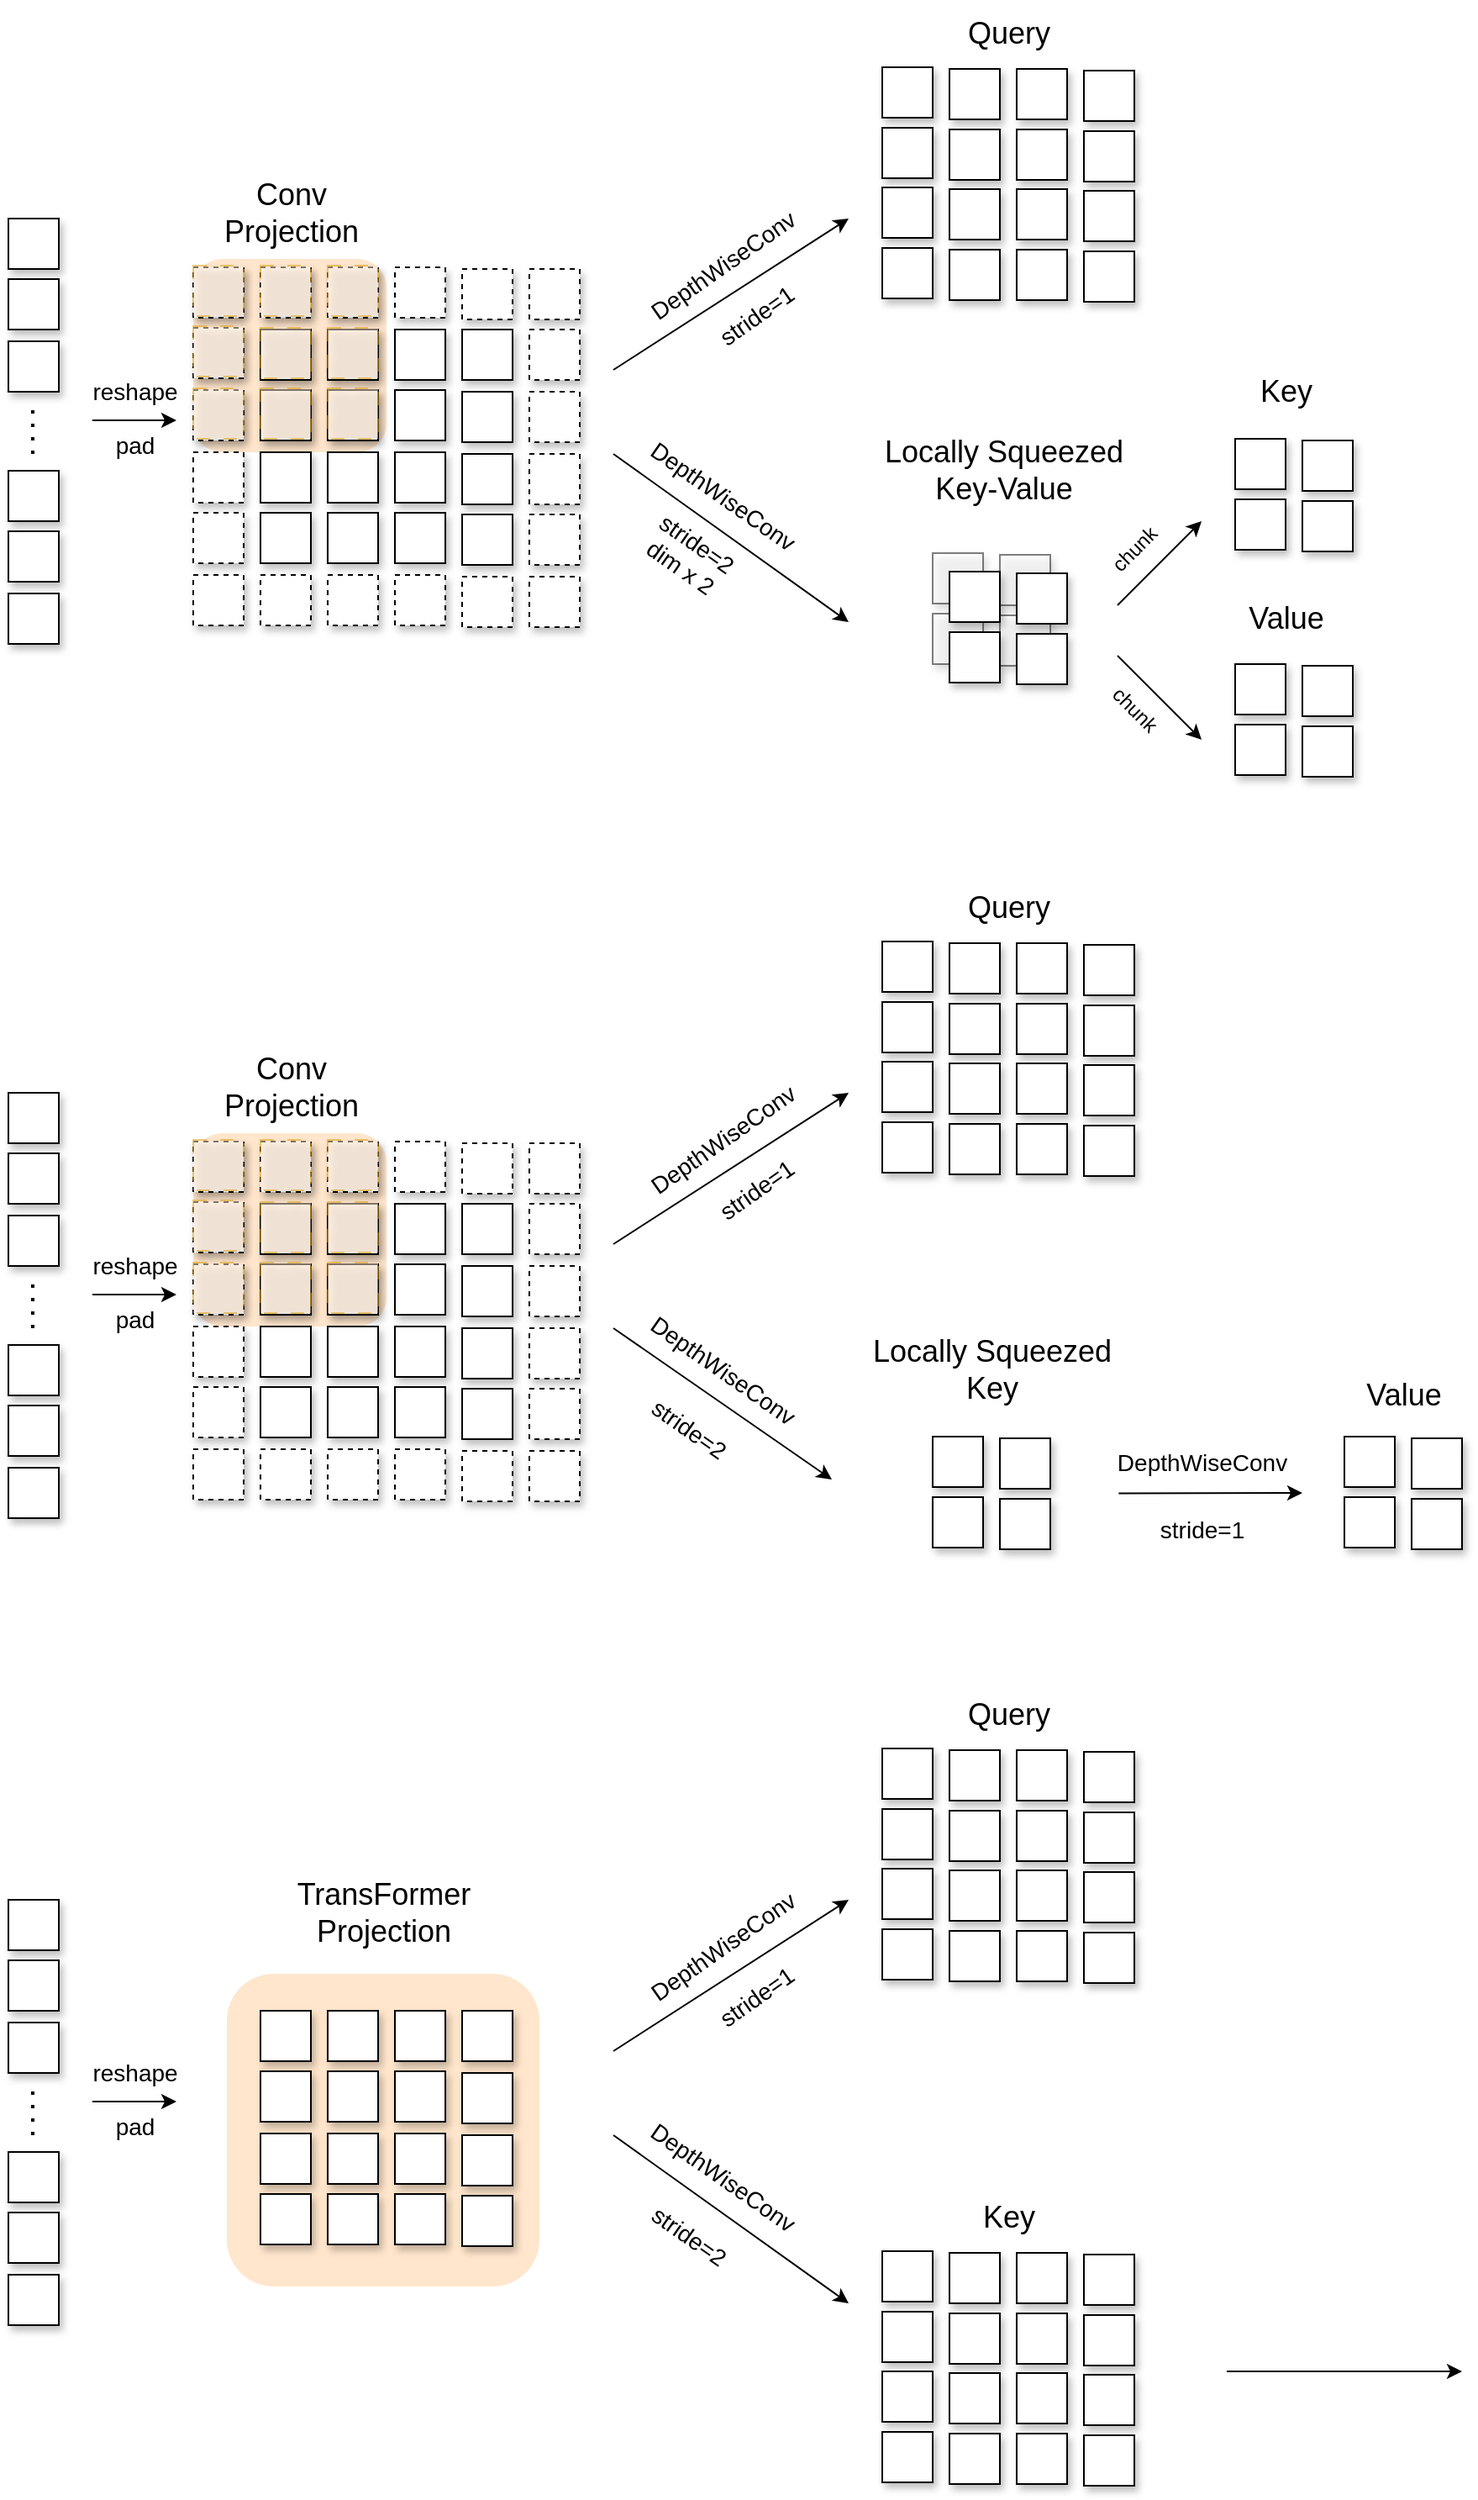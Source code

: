 <mxfile version="21.3.8" type="github">
  <diagram name="第 1 页" id="fcfXm3zg49QDLHQ2pE_v">
    <mxGraphModel dx="1400" dy="732" grid="1" gridSize="10" guides="1" tooltips="1" connect="1" arrows="1" fold="1" page="1" pageScale="1" pageWidth="827" pageHeight="1169" math="0" shadow="0">
      <root>
        <mxCell id="0" />
        <mxCell id="1" parent="0" />
        <mxCell id="M_GYAB3L-xVHz7yTsTbz-63" value="" style="whiteSpace=wrap;html=1;aspect=fixed;fillColor=#ffe6cc;strokeColor=none;rounded=1;" vertex="1" parent="1">
          <mxGeometry x="290" y="154" width="115" height="115" as="geometry" />
        </mxCell>
        <mxCell id="M_GYAB3L-xVHz7yTsTbz-2" value="" style="whiteSpace=wrap;html=1;aspect=fixed;shadow=1;" vertex="1" parent="1">
          <mxGeometry x="180" y="130" width="30" height="30" as="geometry" />
        </mxCell>
        <mxCell id="M_GYAB3L-xVHz7yTsTbz-4" value="" style="whiteSpace=wrap;html=1;aspect=fixed;shadow=1;" vertex="1" parent="1">
          <mxGeometry x="180" y="203" width="30" height="30" as="geometry" />
        </mxCell>
        <mxCell id="M_GYAB3L-xVHz7yTsTbz-5" value="" style="whiteSpace=wrap;html=1;aspect=fixed;shadow=1;" vertex="1" parent="1">
          <mxGeometry x="180" y="166" width="30" height="30" as="geometry" />
        </mxCell>
        <mxCell id="M_GYAB3L-xVHz7yTsTbz-7" value="" style="whiteSpace=wrap;html=1;aspect=fixed;shadow=1;" vertex="1" parent="1">
          <mxGeometry x="180" y="280" width="30" height="30" as="geometry" />
        </mxCell>
        <mxCell id="M_GYAB3L-xVHz7yTsTbz-8" value="" style="whiteSpace=wrap;html=1;aspect=fixed;shadow=1;" vertex="1" parent="1">
          <mxGeometry x="180" y="353" width="30" height="30" as="geometry" />
        </mxCell>
        <mxCell id="M_GYAB3L-xVHz7yTsTbz-9" value="" style="whiteSpace=wrap;html=1;aspect=fixed;shadow=1;" vertex="1" parent="1">
          <mxGeometry x="180" y="316" width="30" height="30" as="geometry" />
        </mxCell>
        <mxCell id="M_GYAB3L-xVHz7yTsTbz-11" value="" style="endArrow=none;dashed=1;html=1;dashPattern=1 3;strokeWidth=2;rounded=0;" edge="1" parent="1">
          <mxGeometry width="50" height="50" relative="1" as="geometry">
            <mxPoint x="194.5" y="270" as="sourcePoint" />
            <mxPoint x="194.5" y="240" as="targetPoint" />
          </mxGeometry>
        </mxCell>
        <mxCell id="M_GYAB3L-xVHz7yTsTbz-12" value="" style="endArrow=classic;html=1;rounded=0;" edge="1" parent="1">
          <mxGeometry width="50" height="50" relative="1" as="geometry">
            <mxPoint x="230" y="250" as="sourcePoint" />
            <mxPoint x="280" y="250" as="targetPoint" />
          </mxGeometry>
        </mxCell>
        <mxCell id="M_GYAB3L-xVHz7yTsTbz-13" value="&lt;font style=&quot;font-size: 14px;&quot;&gt;reshape&lt;/font&gt;" style="text;html=1;align=center;verticalAlign=middle;resizable=0;points=[];autosize=1;strokeColor=none;fillColor=none;" vertex="1" parent="1">
          <mxGeometry x="220" y="218" width="70" height="30" as="geometry" />
        </mxCell>
        <mxCell id="M_GYAB3L-xVHz7yTsTbz-14" value="&lt;font style=&quot;font-size: 14px;&quot;&gt;pad&lt;/font&gt;" style="text;html=1;align=center;verticalAlign=middle;resizable=0;points=[];autosize=1;strokeColor=none;fillColor=none;" vertex="1" parent="1">
          <mxGeometry x="230" y="250" width="50" height="30" as="geometry" />
        </mxCell>
        <mxCell id="M_GYAB3L-xVHz7yTsTbz-15" value="" style="whiteSpace=wrap;html=1;aspect=fixed;shadow=1;" vertex="1" parent="1">
          <mxGeometry x="330" y="196" width="30" height="30" as="geometry" />
        </mxCell>
        <mxCell id="M_GYAB3L-xVHz7yTsTbz-16" value="" style="whiteSpace=wrap;html=1;aspect=fixed;shadow=1;" vertex="1" parent="1">
          <mxGeometry x="330" y="269" width="30" height="30" as="geometry" />
        </mxCell>
        <mxCell id="M_GYAB3L-xVHz7yTsTbz-17" value="" style="whiteSpace=wrap;html=1;aspect=fixed;shadow=1;" vertex="1" parent="1">
          <mxGeometry x="330" y="232" width="30" height="30" as="geometry" />
        </mxCell>
        <mxCell id="M_GYAB3L-xVHz7yTsTbz-18" value="" style="whiteSpace=wrap;html=1;aspect=fixed;shadow=1;" vertex="1" parent="1">
          <mxGeometry x="370" y="196" width="30" height="30" as="geometry" />
        </mxCell>
        <mxCell id="M_GYAB3L-xVHz7yTsTbz-19" value="" style="whiteSpace=wrap;html=1;aspect=fixed;shadow=1;" vertex="1" parent="1">
          <mxGeometry x="370" y="269" width="30" height="30" as="geometry" />
        </mxCell>
        <mxCell id="M_GYAB3L-xVHz7yTsTbz-20" value="" style="whiteSpace=wrap;html=1;aspect=fixed;shadow=1;" vertex="1" parent="1">
          <mxGeometry x="370" y="232" width="30" height="30" as="geometry" />
        </mxCell>
        <mxCell id="M_GYAB3L-xVHz7yTsTbz-21" value="" style="whiteSpace=wrap;html=1;aspect=fixed;shadow=1;" vertex="1" parent="1">
          <mxGeometry x="410" y="196" width="30" height="30" as="geometry" />
        </mxCell>
        <mxCell id="M_GYAB3L-xVHz7yTsTbz-22" value="" style="whiteSpace=wrap;html=1;aspect=fixed;shadow=1;" vertex="1" parent="1">
          <mxGeometry x="410" y="269" width="30" height="30" as="geometry" />
        </mxCell>
        <mxCell id="M_GYAB3L-xVHz7yTsTbz-23" value="" style="whiteSpace=wrap;html=1;aspect=fixed;shadow=1;" vertex="1" parent="1">
          <mxGeometry x="410" y="232" width="30" height="30" as="geometry" />
        </mxCell>
        <mxCell id="M_GYAB3L-xVHz7yTsTbz-27" value="" style="whiteSpace=wrap;html=1;aspect=fixed;shadow=1;dashed=1;" vertex="1" parent="1">
          <mxGeometry x="290" y="159" width="30" height="30" as="geometry" />
        </mxCell>
        <mxCell id="M_GYAB3L-xVHz7yTsTbz-28" value="" style="whiteSpace=wrap;html=1;aspect=fixed;shadow=1;dashed=1;" vertex="1" parent="1">
          <mxGeometry x="290" y="232" width="30" height="30" as="geometry" />
        </mxCell>
        <mxCell id="M_GYAB3L-xVHz7yTsTbz-29" value="" style="whiteSpace=wrap;html=1;aspect=fixed;shadow=1;dashed=1;" vertex="1" parent="1">
          <mxGeometry x="290" y="195" width="30" height="30" as="geometry" />
        </mxCell>
        <mxCell id="M_GYAB3L-xVHz7yTsTbz-30" value="" style="whiteSpace=wrap;html=1;aspect=fixed;shadow=1;dashed=1;" vertex="1" parent="1">
          <mxGeometry x="290" y="269" width="30" height="30" as="geometry" />
        </mxCell>
        <mxCell id="M_GYAB3L-xVHz7yTsTbz-31" value="" style="whiteSpace=wrap;html=1;aspect=fixed;shadow=1;dashed=1;" vertex="1" parent="1">
          <mxGeometry x="290" y="342" width="30" height="30" as="geometry" />
        </mxCell>
        <mxCell id="M_GYAB3L-xVHz7yTsTbz-32" value="" style="whiteSpace=wrap;html=1;aspect=fixed;shadow=1;dashed=1;" vertex="1" parent="1">
          <mxGeometry x="290" y="305" width="30" height="30" as="geometry" />
        </mxCell>
        <mxCell id="M_GYAB3L-xVHz7yTsTbz-33" value="" style="whiteSpace=wrap;html=1;aspect=fixed;shadow=1;dashed=1;" vertex="1" parent="1">
          <mxGeometry x="450" y="160" width="30" height="30" as="geometry" />
        </mxCell>
        <mxCell id="M_GYAB3L-xVHz7yTsTbz-34" value="" style="whiteSpace=wrap;html=1;aspect=fixed;shadow=1;" vertex="1" parent="1">
          <mxGeometry x="450" y="233" width="30" height="30" as="geometry" />
        </mxCell>
        <mxCell id="M_GYAB3L-xVHz7yTsTbz-35" value="" style="whiteSpace=wrap;html=1;aspect=fixed;shadow=1;" vertex="1" parent="1">
          <mxGeometry x="450" y="196" width="30" height="30" as="geometry" />
        </mxCell>
        <mxCell id="M_GYAB3L-xVHz7yTsTbz-36" value="" style="whiteSpace=wrap;html=1;aspect=fixed;shadow=1;dashed=1;" vertex="1" parent="1">
          <mxGeometry x="330" y="159" width="30" height="30" as="geometry" />
        </mxCell>
        <mxCell id="M_GYAB3L-xVHz7yTsTbz-37" value="" style="whiteSpace=wrap;html=1;aspect=fixed;shadow=1;dashed=1;" vertex="1" parent="1">
          <mxGeometry x="370" y="159" width="30" height="30" as="geometry" />
        </mxCell>
        <mxCell id="M_GYAB3L-xVHz7yTsTbz-38" value="" style="whiteSpace=wrap;html=1;aspect=fixed;shadow=1;dashed=1;" vertex="1" parent="1">
          <mxGeometry x="410" y="159" width="30" height="30" as="geometry" />
        </mxCell>
        <mxCell id="M_GYAB3L-xVHz7yTsTbz-39" value="" style="whiteSpace=wrap;html=1;aspect=fixed;shadow=1;" vertex="1" parent="1">
          <mxGeometry x="330" y="305" width="30" height="30" as="geometry" />
        </mxCell>
        <mxCell id="M_GYAB3L-xVHz7yTsTbz-40" value="" style="whiteSpace=wrap;html=1;aspect=fixed;shadow=1;" vertex="1" parent="1">
          <mxGeometry x="370" y="305" width="30" height="30" as="geometry" />
        </mxCell>
        <mxCell id="M_GYAB3L-xVHz7yTsTbz-41" value="" style="whiteSpace=wrap;html=1;aspect=fixed;shadow=1;" vertex="1" parent="1">
          <mxGeometry x="410" y="305" width="30" height="30" as="geometry" />
        </mxCell>
        <mxCell id="M_GYAB3L-xVHz7yTsTbz-42" value="" style="whiteSpace=wrap;html=1;aspect=fixed;shadow=1;dashed=1;" vertex="1" parent="1">
          <mxGeometry x="330" y="342" width="30" height="30" as="geometry" />
        </mxCell>
        <mxCell id="M_GYAB3L-xVHz7yTsTbz-43" value="" style="whiteSpace=wrap;html=1;aspect=fixed;shadow=1;dashed=1;" vertex="1" parent="1">
          <mxGeometry x="370" y="342" width="30" height="30" as="geometry" />
        </mxCell>
        <mxCell id="M_GYAB3L-xVHz7yTsTbz-44" value="" style="whiteSpace=wrap;html=1;aspect=fixed;shadow=1;dashed=1;" vertex="1" parent="1">
          <mxGeometry x="410" y="342" width="30" height="30" as="geometry" />
        </mxCell>
        <mxCell id="M_GYAB3L-xVHz7yTsTbz-45" value="" style="whiteSpace=wrap;html=1;aspect=fixed;shadow=1;" vertex="1" parent="1">
          <mxGeometry x="450" y="270" width="30" height="30" as="geometry" />
        </mxCell>
        <mxCell id="M_GYAB3L-xVHz7yTsTbz-46" value="" style="whiteSpace=wrap;html=1;aspect=fixed;shadow=1;dashed=1;" vertex="1" parent="1">
          <mxGeometry x="450" y="343" width="30" height="30" as="geometry" />
        </mxCell>
        <mxCell id="M_GYAB3L-xVHz7yTsTbz-47" value="" style="whiteSpace=wrap;html=1;aspect=fixed;shadow=1;" vertex="1" parent="1">
          <mxGeometry x="450" y="306" width="30" height="30" as="geometry" />
        </mxCell>
        <mxCell id="M_GYAB3L-xVHz7yTsTbz-48" value="" style="whiteSpace=wrap;html=1;aspect=fixed;shadow=1;dashed=1;" vertex="1" parent="1">
          <mxGeometry x="490" y="160" width="30" height="30" as="geometry" />
        </mxCell>
        <mxCell id="M_GYAB3L-xVHz7yTsTbz-49" value="" style="whiteSpace=wrap;html=1;aspect=fixed;shadow=1;dashed=1;" vertex="1" parent="1">
          <mxGeometry x="490" y="233" width="30" height="30" as="geometry" />
        </mxCell>
        <mxCell id="M_GYAB3L-xVHz7yTsTbz-50" value="" style="whiteSpace=wrap;html=1;aspect=fixed;shadow=1;dashed=1;" vertex="1" parent="1">
          <mxGeometry x="490" y="196" width="30" height="30" as="geometry" />
        </mxCell>
        <mxCell id="M_GYAB3L-xVHz7yTsTbz-51" value="" style="whiteSpace=wrap;html=1;aspect=fixed;shadow=1;dashed=1;" vertex="1" parent="1">
          <mxGeometry x="490" y="270" width="30" height="30" as="geometry" />
        </mxCell>
        <mxCell id="M_GYAB3L-xVHz7yTsTbz-52" value="" style="whiteSpace=wrap;html=1;aspect=fixed;shadow=1;dashed=1;" vertex="1" parent="1">
          <mxGeometry x="490" y="343" width="30" height="30" as="geometry" />
        </mxCell>
        <mxCell id="M_GYAB3L-xVHz7yTsTbz-53" value="" style="whiteSpace=wrap;html=1;aspect=fixed;shadow=1;dashed=1;" vertex="1" parent="1">
          <mxGeometry x="490" y="306" width="30" height="30" as="geometry" />
        </mxCell>
        <mxCell id="M_GYAB3L-xVHz7yTsTbz-54" value="" style="whiteSpace=wrap;html=1;aspect=fixed;shadow=1;dashed=1;dashPattern=8 8;fillColor=#ffe6cc;strokeColor=#d79b00;gradientColor=none;opacity=50;" vertex="1" parent="1">
          <mxGeometry x="330" y="195" width="30" height="30" as="geometry" />
        </mxCell>
        <mxCell id="M_GYAB3L-xVHz7yTsTbz-55" value="" style="whiteSpace=wrap;html=1;aspect=fixed;shadow=1;dashed=1;dashPattern=8 8;fillColor=#ffe6cc;strokeColor=#d79b00;gradientColor=none;opacity=50;" vertex="1" parent="1">
          <mxGeometry x="330" y="231" width="30" height="30" as="geometry" />
        </mxCell>
        <mxCell id="M_GYAB3L-xVHz7yTsTbz-56" value="" style="whiteSpace=wrap;html=1;aspect=fixed;shadow=1;dashed=1;dashPattern=8 8;fillColor=#ffe6cc;strokeColor=#d79b00;gradientColor=none;opacity=50;" vertex="1" parent="1">
          <mxGeometry x="370" y="195" width="30" height="30" as="geometry" />
        </mxCell>
        <mxCell id="M_GYAB3L-xVHz7yTsTbz-57" value="" style="whiteSpace=wrap;html=1;aspect=fixed;shadow=1;dashed=1;dashPattern=8 8;fillColor=#ffe6cc;strokeColor=#d79b00;gradientColor=none;opacity=50;" vertex="1" parent="1">
          <mxGeometry x="370" y="231" width="30" height="30" as="geometry" />
        </mxCell>
        <mxCell id="M_GYAB3L-xVHz7yTsTbz-58" value="" style="whiteSpace=wrap;html=1;aspect=fixed;shadow=1;dashed=1;dashPattern=8 8;fillColor=#ffe6cc;strokeColor=#d79b00;gradientColor=none;opacity=50;" vertex="1" parent="1">
          <mxGeometry x="290" y="158" width="30" height="30" as="geometry" />
        </mxCell>
        <mxCell id="M_GYAB3L-xVHz7yTsTbz-59" value="" style="whiteSpace=wrap;html=1;aspect=fixed;shadow=1;dashed=1;dashPattern=8 8;fillColor=#ffe6cc;strokeColor=#d79b00;gradientColor=none;opacity=50;" vertex="1" parent="1">
          <mxGeometry x="290" y="231" width="30" height="30" as="geometry" />
        </mxCell>
        <mxCell id="M_GYAB3L-xVHz7yTsTbz-60" value="" style="whiteSpace=wrap;html=1;aspect=fixed;shadow=1;dashed=1;dashPattern=8 8;fillColor=#ffe6cc;strokeColor=#d79b00;gradientColor=none;opacity=50;" vertex="1" parent="1">
          <mxGeometry x="290" y="194" width="30" height="30" as="geometry" />
        </mxCell>
        <mxCell id="M_GYAB3L-xVHz7yTsTbz-61" value="" style="whiteSpace=wrap;html=1;aspect=fixed;shadow=1;dashed=1;dashPattern=8 8;fillColor=#ffe6cc;strokeColor=#d79b00;gradientColor=none;opacity=50;" vertex="1" parent="1">
          <mxGeometry x="330" y="158" width="30" height="30" as="geometry" />
        </mxCell>
        <mxCell id="M_GYAB3L-xVHz7yTsTbz-62" value="" style="whiteSpace=wrap;html=1;aspect=fixed;shadow=1;dashed=1;dashPattern=8 8;fillColor=#ffe6cc;strokeColor=#d79b00;gradientColor=none;opacity=50;" vertex="1" parent="1">
          <mxGeometry x="370" y="158" width="30" height="30" as="geometry" />
        </mxCell>
        <mxCell id="M_GYAB3L-xVHz7yTsTbz-64" value="&lt;font style=&quot;font-size: 18px;&quot;&gt;Conv&lt;br&gt;Projection&lt;/font&gt;" style="text;html=1;align=center;verticalAlign=middle;resizable=0;points=[];autosize=1;strokeColor=none;fillColor=none;" vertex="1" parent="1">
          <mxGeometry x="297.5" y="96.5" width="100" height="60" as="geometry" />
        </mxCell>
        <mxCell id="M_GYAB3L-xVHz7yTsTbz-65" value="" style="endArrow=classic;html=1;rounded=0;" edge="1" parent="1">
          <mxGeometry width="50" height="50" relative="1" as="geometry">
            <mxPoint x="540" y="220" as="sourcePoint" />
            <mxPoint x="680" y="130" as="targetPoint" />
          </mxGeometry>
        </mxCell>
        <mxCell id="M_GYAB3L-xVHz7yTsTbz-67" value="&lt;font style=&quot;font-size: 14px;&quot;&gt;stride=1&lt;/font&gt;" style="text;html=1;align=center;verticalAlign=middle;resizable=0;points=[];autosize=1;strokeColor=none;fillColor=none;rotation=-35;" vertex="1" parent="1">
          <mxGeometry x="590" y="173" width="70" height="30" as="geometry" />
        </mxCell>
        <mxCell id="M_GYAB3L-xVHz7yTsTbz-69" value="&lt;font style=&quot;font-size: 14px;&quot;&gt;DepthWiseConv&lt;/font&gt;" style="text;html=1;align=center;verticalAlign=middle;resizable=0;points=[];autosize=1;strokeColor=none;fillColor=none;rotation=-35;" vertex="1" parent="1">
          <mxGeometry x="545" y="143" width="120" height="30" as="geometry" />
        </mxCell>
        <mxCell id="M_GYAB3L-xVHz7yTsTbz-70" value="" style="whiteSpace=wrap;html=1;aspect=fixed;shadow=1;" vertex="1" parent="1">
          <mxGeometry x="700" y="40" width="30" height="30" as="geometry" />
        </mxCell>
        <mxCell id="M_GYAB3L-xVHz7yTsTbz-71" value="" style="whiteSpace=wrap;html=1;aspect=fixed;shadow=1;" vertex="1" parent="1">
          <mxGeometry x="700" y="76" width="30" height="30" as="geometry" />
        </mxCell>
        <mxCell id="M_GYAB3L-xVHz7yTsTbz-72" value="" style="whiteSpace=wrap;html=1;aspect=fixed;shadow=1;" vertex="1" parent="1">
          <mxGeometry x="740" y="41" width="30" height="30" as="geometry" />
        </mxCell>
        <mxCell id="M_GYAB3L-xVHz7yTsTbz-73" value="" style="whiteSpace=wrap;html=1;aspect=fixed;shadow=1;" vertex="1" parent="1">
          <mxGeometry x="740" y="77" width="30" height="30" as="geometry" />
        </mxCell>
        <mxCell id="M_GYAB3L-xVHz7yTsTbz-82" value="" style="whiteSpace=wrap;html=1;aspect=fixed;shadow=1;" vertex="1" parent="1">
          <mxGeometry x="700" y="111.5" width="30" height="30" as="geometry" />
        </mxCell>
        <mxCell id="M_GYAB3L-xVHz7yTsTbz-83" value="" style="whiteSpace=wrap;html=1;aspect=fixed;shadow=1;" vertex="1" parent="1">
          <mxGeometry x="700" y="147.5" width="30" height="30" as="geometry" />
        </mxCell>
        <mxCell id="M_GYAB3L-xVHz7yTsTbz-84" value="" style="whiteSpace=wrap;html=1;aspect=fixed;shadow=1;" vertex="1" parent="1">
          <mxGeometry x="740" y="112.5" width="30" height="30" as="geometry" />
        </mxCell>
        <mxCell id="M_GYAB3L-xVHz7yTsTbz-85" value="" style="whiteSpace=wrap;html=1;aspect=fixed;shadow=1;" vertex="1" parent="1">
          <mxGeometry x="740" y="148.5" width="30" height="30" as="geometry" />
        </mxCell>
        <mxCell id="M_GYAB3L-xVHz7yTsTbz-86" value="" style="whiteSpace=wrap;html=1;aspect=fixed;shadow=1;" vertex="1" parent="1">
          <mxGeometry x="780" y="41" width="30" height="30" as="geometry" />
        </mxCell>
        <mxCell id="M_GYAB3L-xVHz7yTsTbz-87" value="" style="whiteSpace=wrap;html=1;aspect=fixed;shadow=1;" vertex="1" parent="1">
          <mxGeometry x="780" y="77" width="30" height="30" as="geometry" />
        </mxCell>
        <mxCell id="M_GYAB3L-xVHz7yTsTbz-88" value="" style="whiteSpace=wrap;html=1;aspect=fixed;shadow=1;" vertex="1" parent="1">
          <mxGeometry x="820" y="42" width="30" height="30" as="geometry" />
        </mxCell>
        <mxCell id="M_GYAB3L-xVHz7yTsTbz-89" value="" style="whiteSpace=wrap;html=1;aspect=fixed;shadow=1;" vertex="1" parent="1">
          <mxGeometry x="820" y="78" width="30" height="30" as="geometry" />
        </mxCell>
        <mxCell id="M_GYAB3L-xVHz7yTsTbz-90" value="" style="whiteSpace=wrap;html=1;aspect=fixed;shadow=1;" vertex="1" parent="1">
          <mxGeometry x="780" y="112.5" width="30" height="30" as="geometry" />
        </mxCell>
        <mxCell id="M_GYAB3L-xVHz7yTsTbz-91" value="" style="whiteSpace=wrap;html=1;aspect=fixed;shadow=1;" vertex="1" parent="1">
          <mxGeometry x="780" y="148.5" width="30" height="30" as="geometry" />
        </mxCell>
        <mxCell id="M_GYAB3L-xVHz7yTsTbz-92" value="" style="whiteSpace=wrap;html=1;aspect=fixed;shadow=1;" vertex="1" parent="1">
          <mxGeometry x="820" y="113.5" width="30" height="30" as="geometry" />
        </mxCell>
        <mxCell id="M_GYAB3L-xVHz7yTsTbz-93" value="" style="whiteSpace=wrap;html=1;aspect=fixed;shadow=1;" vertex="1" parent="1">
          <mxGeometry x="820" y="149.5" width="30" height="30" as="geometry" />
        </mxCell>
        <mxCell id="M_GYAB3L-xVHz7yTsTbz-94" value="&lt;font style=&quot;font-size: 18px;&quot;&gt;Query&lt;/font&gt;" style="text;html=1;align=center;verticalAlign=middle;resizable=0;points=[];autosize=1;strokeColor=none;fillColor=none;" vertex="1" parent="1">
          <mxGeometry x="740" width="70" height="40" as="geometry" />
        </mxCell>
        <mxCell id="M_GYAB3L-xVHz7yTsTbz-95" value="" style="endArrow=classic;html=1;rounded=0;" edge="1" parent="1">
          <mxGeometry width="50" height="50" relative="1" as="geometry">
            <mxPoint x="540" y="270" as="sourcePoint" />
            <mxPoint x="680" y="370" as="targetPoint" />
          </mxGeometry>
        </mxCell>
        <mxCell id="M_GYAB3L-xVHz7yTsTbz-96" value="&lt;font style=&quot;font-size: 14px;&quot;&gt;DepthWiseConv&lt;/font&gt;" style="text;html=1;align=center;verticalAlign=middle;resizable=0;points=[];autosize=1;strokeColor=none;fillColor=none;rotation=35;" vertex="1" parent="1">
          <mxGeometry x="545" y="280" width="120" height="30" as="geometry" />
        </mxCell>
        <mxCell id="M_GYAB3L-xVHz7yTsTbz-97" value="&lt;font style=&quot;font-size: 14px;&quot;&gt;stride=2&lt;br&gt;dim x 2&lt;br&gt;&lt;/font&gt;" style="text;html=1;align=center;verticalAlign=middle;resizable=0;points=[];autosize=1;strokeColor=none;fillColor=none;rotation=35;" vertex="1" parent="1">
          <mxGeometry x="550" y="304.5" width="70" height="50" as="geometry" />
        </mxCell>
        <mxCell id="M_GYAB3L-xVHz7yTsTbz-106" value="" style="whiteSpace=wrap;html=1;aspect=fixed;shadow=1;opacity=50;" vertex="1" parent="1">
          <mxGeometry x="730" y="329" width="30" height="30" as="geometry" />
        </mxCell>
        <mxCell id="M_GYAB3L-xVHz7yTsTbz-107" value="" style="whiteSpace=wrap;html=1;aspect=fixed;shadow=1;opacity=50;" vertex="1" parent="1">
          <mxGeometry x="730" y="365" width="30" height="30" as="geometry" />
        </mxCell>
        <mxCell id="M_GYAB3L-xVHz7yTsTbz-108" value="" style="whiteSpace=wrap;html=1;aspect=fixed;shadow=1;opacity=50;" vertex="1" parent="1">
          <mxGeometry x="770" y="330" width="30" height="30" as="geometry" />
        </mxCell>
        <mxCell id="M_GYAB3L-xVHz7yTsTbz-109" value="" style="whiteSpace=wrap;html=1;aspect=fixed;shadow=1;opacity=50;" vertex="1" parent="1">
          <mxGeometry x="770" y="366" width="30" height="30" as="geometry" />
        </mxCell>
        <mxCell id="M_GYAB3L-xVHz7yTsTbz-110" value="" style="whiteSpace=wrap;html=1;aspect=fixed;shadow=1;" vertex="1" parent="1">
          <mxGeometry x="740" y="340" width="30" height="30" as="geometry" />
        </mxCell>
        <mxCell id="M_GYAB3L-xVHz7yTsTbz-111" value="" style="whiteSpace=wrap;html=1;aspect=fixed;shadow=1;" vertex="1" parent="1">
          <mxGeometry x="740" y="376" width="30" height="30" as="geometry" />
        </mxCell>
        <mxCell id="M_GYAB3L-xVHz7yTsTbz-112" value="" style="whiteSpace=wrap;html=1;aspect=fixed;shadow=1;" vertex="1" parent="1">
          <mxGeometry x="780" y="341" width="30" height="30" as="geometry" />
        </mxCell>
        <mxCell id="M_GYAB3L-xVHz7yTsTbz-113" value="" style="whiteSpace=wrap;html=1;aspect=fixed;shadow=1;" vertex="1" parent="1">
          <mxGeometry x="780" y="377" width="30" height="30" as="geometry" />
        </mxCell>
        <mxCell id="M_GYAB3L-xVHz7yTsTbz-114" value="&lt;font style=&quot;font-size: 18px;&quot;&gt;Locally Squeezed&lt;br&gt;Key-Value&lt;/font&gt;" style="text;html=1;align=center;verticalAlign=middle;resizable=0;points=[];autosize=1;strokeColor=none;fillColor=none;" vertex="1" parent="1">
          <mxGeometry x="687" y="250" width="170" height="60" as="geometry" />
        </mxCell>
        <mxCell id="M_GYAB3L-xVHz7yTsTbz-115" value="" style="endArrow=classic;html=1;rounded=0;" edge="1" parent="1">
          <mxGeometry width="50" height="50" relative="1" as="geometry">
            <mxPoint x="840" y="360" as="sourcePoint" />
            <mxPoint x="890" y="310" as="targetPoint" />
          </mxGeometry>
        </mxCell>
        <mxCell id="M_GYAB3L-xVHz7yTsTbz-116" value="" style="endArrow=classic;html=1;rounded=0;" edge="1" parent="1">
          <mxGeometry width="50" height="50" relative="1" as="geometry">
            <mxPoint x="840" y="390" as="sourcePoint" />
            <mxPoint x="890" y="440" as="targetPoint" />
          </mxGeometry>
        </mxCell>
        <mxCell id="M_GYAB3L-xVHz7yTsTbz-117" value="chunk" style="text;html=1;align=center;verticalAlign=middle;resizable=0;points=[];autosize=1;strokeColor=none;fillColor=none;rotation=-45;" vertex="1" parent="1">
          <mxGeometry x="820" y="312" width="60" height="30" as="geometry" />
        </mxCell>
        <mxCell id="M_GYAB3L-xVHz7yTsTbz-118" value="chunk" style="text;html=1;align=center;verticalAlign=middle;resizable=0;points=[];autosize=1;strokeColor=none;fillColor=none;rotation=45;" vertex="1" parent="1">
          <mxGeometry x="820" y="407" width="60" height="30" as="geometry" />
        </mxCell>
        <mxCell id="M_GYAB3L-xVHz7yTsTbz-120" value="" style="whiteSpace=wrap;html=1;aspect=fixed;shadow=1;" vertex="1" parent="1">
          <mxGeometry x="910" y="261" width="30" height="30" as="geometry" />
        </mxCell>
        <mxCell id="M_GYAB3L-xVHz7yTsTbz-121" value="" style="whiteSpace=wrap;html=1;aspect=fixed;shadow=1;" vertex="1" parent="1">
          <mxGeometry x="910" y="297" width="30" height="30" as="geometry" />
        </mxCell>
        <mxCell id="M_GYAB3L-xVHz7yTsTbz-122" value="" style="whiteSpace=wrap;html=1;aspect=fixed;shadow=1;" vertex="1" parent="1">
          <mxGeometry x="950" y="262" width="30" height="30" as="geometry" />
        </mxCell>
        <mxCell id="M_GYAB3L-xVHz7yTsTbz-123" value="" style="whiteSpace=wrap;html=1;aspect=fixed;shadow=1;" vertex="1" parent="1">
          <mxGeometry x="950" y="298" width="30" height="30" as="geometry" />
        </mxCell>
        <mxCell id="M_GYAB3L-xVHz7yTsTbz-124" value="" style="whiteSpace=wrap;html=1;aspect=fixed;shadow=1;" vertex="1" parent="1">
          <mxGeometry x="910" y="395" width="30" height="30" as="geometry" />
        </mxCell>
        <mxCell id="M_GYAB3L-xVHz7yTsTbz-125" value="" style="whiteSpace=wrap;html=1;aspect=fixed;shadow=1;" vertex="1" parent="1">
          <mxGeometry x="910" y="431" width="30" height="30" as="geometry" />
        </mxCell>
        <mxCell id="M_GYAB3L-xVHz7yTsTbz-126" value="" style="whiteSpace=wrap;html=1;aspect=fixed;shadow=1;" vertex="1" parent="1">
          <mxGeometry x="950" y="396" width="30" height="30" as="geometry" />
        </mxCell>
        <mxCell id="M_GYAB3L-xVHz7yTsTbz-127" value="" style="whiteSpace=wrap;html=1;aspect=fixed;shadow=1;" vertex="1" parent="1">
          <mxGeometry x="950" y="432" width="30" height="30" as="geometry" />
        </mxCell>
        <mxCell id="M_GYAB3L-xVHz7yTsTbz-128" value="&lt;font style=&quot;font-size: 18px;&quot;&gt;Key&lt;/font&gt;" style="text;html=1;align=center;verticalAlign=middle;resizable=0;points=[];autosize=1;strokeColor=none;fillColor=none;" vertex="1" parent="1">
          <mxGeometry x="915" y="213" width="50" height="40" as="geometry" />
        </mxCell>
        <mxCell id="M_GYAB3L-xVHz7yTsTbz-129" value="&lt;font style=&quot;font-size: 18px;&quot;&gt;Value&lt;/font&gt;" style="text;html=1;align=center;verticalAlign=middle;resizable=0;points=[];autosize=1;strokeColor=none;fillColor=none;" vertex="1" parent="1">
          <mxGeometry x="905" y="348" width="70" height="40" as="geometry" />
        </mxCell>
        <mxCell id="M_GYAB3L-xVHz7yTsTbz-130" value="" style="whiteSpace=wrap;html=1;aspect=fixed;fillColor=#ffe6cc;strokeColor=none;rounded=1;" vertex="1" parent="1">
          <mxGeometry x="290" y="674" width="115" height="115" as="geometry" />
        </mxCell>
        <mxCell id="M_GYAB3L-xVHz7yTsTbz-131" value="" style="whiteSpace=wrap;html=1;aspect=fixed;shadow=1;" vertex="1" parent="1">
          <mxGeometry x="180" y="650" width="30" height="30" as="geometry" />
        </mxCell>
        <mxCell id="M_GYAB3L-xVHz7yTsTbz-132" value="" style="whiteSpace=wrap;html=1;aspect=fixed;shadow=1;" vertex="1" parent="1">
          <mxGeometry x="180" y="723" width="30" height="30" as="geometry" />
        </mxCell>
        <mxCell id="M_GYAB3L-xVHz7yTsTbz-133" value="" style="whiteSpace=wrap;html=1;aspect=fixed;shadow=1;" vertex="1" parent="1">
          <mxGeometry x="180" y="686" width="30" height="30" as="geometry" />
        </mxCell>
        <mxCell id="M_GYAB3L-xVHz7yTsTbz-134" value="" style="whiteSpace=wrap;html=1;aspect=fixed;shadow=1;" vertex="1" parent="1">
          <mxGeometry x="180" y="800" width="30" height="30" as="geometry" />
        </mxCell>
        <mxCell id="M_GYAB3L-xVHz7yTsTbz-135" value="" style="whiteSpace=wrap;html=1;aspect=fixed;shadow=1;" vertex="1" parent="1">
          <mxGeometry x="180" y="873" width="30" height="30" as="geometry" />
        </mxCell>
        <mxCell id="M_GYAB3L-xVHz7yTsTbz-136" value="" style="whiteSpace=wrap;html=1;aspect=fixed;shadow=1;" vertex="1" parent="1">
          <mxGeometry x="180" y="836" width="30" height="30" as="geometry" />
        </mxCell>
        <mxCell id="M_GYAB3L-xVHz7yTsTbz-137" value="" style="endArrow=none;dashed=1;html=1;dashPattern=1 3;strokeWidth=2;rounded=0;" edge="1" parent="1">
          <mxGeometry width="50" height="50" relative="1" as="geometry">
            <mxPoint x="194.5" y="790" as="sourcePoint" />
            <mxPoint x="194.5" y="760" as="targetPoint" />
          </mxGeometry>
        </mxCell>
        <mxCell id="M_GYAB3L-xVHz7yTsTbz-138" value="" style="endArrow=classic;html=1;rounded=0;" edge="1" parent="1">
          <mxGeometry width="50" height="50" relative="1" as="geometry">
            <mxPoint x="230" y="770" as="sourcePoint" />
            <mxPoint x="280" y="770" as="targetPoint" />
          </mxGeometry>
        </mxCell>
        <mxCell id="M_GYAB3L-xVHz7yTsTbz-139" value="&lt;font style=&quot;font-size: 14px;&quot;&gt;reshape&lt;/font&gt;" style="text;html=1;align=center;verticalAlign=middle;resizable=0;points=[];autosize=1;strokeColor=none;fillColor=none;" vertex="1" parent="1">
          <mxGeometry x="220" y="738" width="70" height="30" as="geometry" />
        </mxCell>
        <mxCell id="M_GYAB3L-xVHz7yTsTbz-140" value="&lt;font style=&quot;font-size: 14px;&quot;&gt;pad&lt;/font&gt;" style="text;html=1;align=center;verticalAlign=middle;resizable=0;points=[];autosize=1;strokeColor=none;fillColor=none;" vertex="1" parent="1">
          <mxGeometry x="230" y="770" width="50" height="30" as="geometry" />
        </mxCell>
        <mxCell id="M_GYAB3L-xVHz7yTsTbz-141" value="" style="whiteSpace=wrap;html=1;aspect=fixed;shadow=1;" vertex="1" parent="1">
          <mxGeometry x="330" y="716" width="30" height="30" as="geometry" />
        </mxCell>
        <mxCell id="M_GYAB3L-xVHz7yTsTbz-142" value="" style="whiteSpace=wrap;html=1;aspect=fixed;shadow=1;" vertex="1" parent="1">
          <mxGeometry x="330" y="789" width="30" height="30" as="geometry" />
        </mxCell>
        <mxCell id="M_GYAB3L-xVHz7yTsTbz-143" value="" style="whiteSpace=wrap;html=1;aspect=fixed;shadow=1;" vertex="1" parent="1">
          <mxGeometry x="330" y="752" width="30" height="30" as="geometry" />
        </mxCell>
        <mxCell id="M_GYAB3L-xVHz7yTsTbz-144" value="" style="whiteSpace=wrap;html=1;aspect=fixed;shadow=1;" vertex="1" parent="1">
          <mxGeometry x="370" y="716" width="30" height="30" as="geometry" />
        </mxCell>
        <mxCell id="M_GYAB3L-xVHz7yTsTbz-145" value="" style="whiteSpace=wrap;html=1;aspect=fixed;shadow=1;" vertex="1" parent="1">
          <mxGeometry x="370" y="789" width="30" height="30" as="geometry" />
        </mxCell>
        <mxCell id="M_GYAB3L-xVHz7yTsTbz-146" value="" style="whiteSpace=wrap;html=1;aspect=fixed;shadow=1;" vertex="1" parent="1">
          <mxGeometry x="370" y="752" width="30" height="30" as="geometry" />
        </mxCell>
        <mxCell id="M_GYAB3L-xVHz7yTsTbz-147" value="" style="whiteSpace=wrap;html=1;aspect=fixed;shadow=1;" vertex="1" parent="1">
          <mxGeometry x="410" y="716" width="30" height="30" as="geometry" />
        </mxCell>
        <mxCell id="M_GYAB3L-xVHz7yTsTbz-148" value="" style="whiteSpace=wrap;html=1;aspect=fixed;shadow=1;" vertex="1" parent="1">
          <mxGeometry x="410" y="789" width="30" height="30" as="geometry" />
        </mxCell>
        <mxCell id="M_GYAB3L-xVHz7yTsTbz-149" value="" style="whiteSpace=wrap;html=1;aspect=fixed;shadow=1;" vertex="1" parent="1">
          <mxGeometry x="410" y="752" width="30" height="30" as="geometry" />
        </mxCell>
        <mxCell id="M_GYAB3L-xVHz7yTsTbz-150" value="" style="whiteSpace=wrap;html=1;aspect=fixed;shadow=1;dashed=1;" vertex="1" parent="1">
          <mxGeometry x="290" y="679" width="30" height="30" as="geometry" />
        </mxCell>
        <mxCell id="M_GYAB3L-xVHz7yTsTbz-151" value="" style="whiteSpace=wrap;html=1;aspect=fixed;shadow=1;dashed=1;" vertex="1" parent="1">
          <mxGeometry x="290" y="752" width="30" height="30" as="geometry" />
        </mxCell>
        <mxCell id="M_GYAB3L-xVHz7yTsTbz-152" value="" style="whiteSpace=wrap;html=1;aspect=fixed;shadow=1;dashed=1;" vertex="1" parent="1">
          <mxGeometry x="290" y="715" width="30" height="30" as="geometry" />
        </mxCell>
        <mxCell id="M_GYAB3L-xVHz7yTsTbz-153" value="" style="whiteSpace=wrap;html=1;aspect=fixed;shadow=1;dashed=1;" vertex="1" parent="1">
          <mxGeometry x="290" y="789" width="30" height="30" as="geometry" />
        </mxCell>
        <mxCell id="M_GYAB3L-xVHz7yTsTbz-154" value="" style="whiteSpace=wrap;html=1;aspect=fixed;shadow=1;dashed=1;" vertex="1" parent="1">
          <mxGeometry x="290" y="862" width="30" height="30" as="geometry" />
        </mxCell>
        <mxCell id="M_GYAB3L-xVHz7yTsTbz-155" value="" style="whiteSpace=wrap;html=1;aspect=fixed;shadow=1;dashed=1;" vertex="1" parent="1">
          <mxGeometry x="290" y="825" width="30" height="30" as="geometry" />
        </mxCell>
        <mxCell id="M_GYAB3L-xVHz7yTsTbz-156" value="" style="whiteSpace=wrap;html=1;aspect=fixed;shadow=1;dashed=1;" vertex="1" parent="1">
          <mxGeometry x="450" y="680" width="30" height="30" as="geometry" />
        </mxCell>
        <mxCell id="M_GYAB3L-xVHz7yTsTbz-157" value="" style="whiteSpace=wrap;html=1;aspect=fixed;shadow=1;" vertex="1" parent="1">
          <mxGeometry x="450" y="753" width="30" height="30" as="geometry" />
        </mxCell>
        <mxCell id="M_GYAB3L-xVHz7yTsTbz-158" value="" style="whiteSpace=wrap;html=1;aspect=fixed;shadow=1;" vertex="1" parent="1">
          <mxGeometry x="450" y="716" width="30" height="30" as="geometry" />
        </mxCell>
        <mxCell id="M_GYAB3L-xVHz7yTsTbz-159" value="" style="whiteSpace=wrap;html=1;aspect=fixed;shadow=1;dashed=1;" vertex="1" parent="1">
          <mxGeometry x="330" y="679" width="30" height="30" as="geometry" />
        </mxCell>
        <mxCell id="M_GYAB3L-xVHz7yTsTbz-160" value="" style="whiteSpace=wrap;html=1;aspect=fixed;shadow=1;dashed=1;" vertex="1" parent="1">
          <mxGeometry x="370" y="679" width="30" height="30" as="geometry" />
        </mxCell>
        <mxCell id="M_GYAB3L-xVHz7yTsTbz-161" value="" style="whiteSpace=wrap;html=1;aspect=fixed;shadow=1;dashed=1;" vertex="1" parent="1">
          <mxGeometry x="410" y="679" width="30" height="30" as="geometry" />
        </mxCell>
        <mxCell id="M_GYAB3L-xVHz7yTsTbz-162" value="" style="whiteSpace=wrap;html=1;aspect=fixed;shadow=1;" vertex="1" parent="1">
          <mxGeometry x="330" y="825" width="30" height="30" as="geometry" />
        </mxCell>
        <mxCell id="M_GYAB3L-xVHz7yTsTbz-163" value="" style="whiteSpace=wrap;html=1;aspect=fixed;shadow=1;" vertex="1" parent="1">
          <mxGeometry x="370" y="825" width="30" height="30" as="geometry" />
        </mxCell>
        <mxCell id="M_GYAB3L-xVHz7yTsTbz-164" value="" style="whiteSpace=wrap;html=1;aspect=fixed;shadow=1;" vertex="1" parent="1">
          <mxGeometry x="410" y="825" width="30" height="30" as="geometry" />
        </mxCell>
        <mxCell id="M_GYAB3L-xVHz7yTsTbz-165" value="" style="whiteSpace=wrap;html=1;aspect=fixed;shadow=1;dashed=1;" vertex="1" parent="1">
          <mxGeometry x="330" y="862" width="30" height="30" as="geometry" />
        </mxCell>
        <mxCell id="M_GYAB3L-xVHz7yTsTbz-166" value="" style="whiteSpace=wrap;html=1;aspect=fixed;shadow=1;dashed=1;" vertex="1" parent="1">
          <mxGeometry x="370" y="862" width="30" height="30" as="geometry" />
        </mxCell>
        <mxCell id="M_GYAB3L-xVHz7yTsTbz-167" value="" style="whiteSpace=wrap;html=1;aspect=fixed;shadow=1;dashed=1;" vertex="1" parent="1">
          <mxGeometry x="410" y="862" width="30" height="30" as="geometry" />
        </mxCell>
        <mxCell id="M_GYAB3L-xVHz7yTsTbz-168" value="" style="whiteSpace=wrap;html=1;aspect=fixed;shadow=1;" vertex="1" parent="1">
          <mxGeometry x="450" y="790" width="30" height="30" as="geometry" />
        </mxCell>
        <mxCell id="M_GYAB3L-xVHz7yTsTbz-169" value="" style="whiteSpace=wrap;html=1;aspect=fixed;shadow=1;dashed=1;" vertex="1" parent="1">
          <mxGeometry x="450" y="863" width="30" height="30" as="geometry" />
        </mxCell>
        <mxCell id="M_GYAB3L-xVHz7yTsTbz-170" value="" style="whiteSpace=wrap;html=1;aspect=fixed;shadow=1;" vertex="1" parent="1">
          <mxGeometry x="450" y="826" width="30" height="30" as="geometry" />
        </mxCell>
        <mxCell id="M_GYAB3L-xVHz7yTsTbz-171" value="" style="whiteSpace=wrap;html=1;aspect=fixed;shadow=1;dashed=1;" vertex="1" parent="1">
          <mxGeometry x="490" y="680" width="30" height="30" as="geometry" />
        </mxCell>
        <mxCell id="M_GYAB3L-xVHz7yTsTbz-172" value="" style="whiteSpace=wrap;html=1;aspect=fixed;shadow=1;dashed=1;" vertex="1" parent="1">
          <mxGeometry x="490" y="753" width="30" height="30" as="geometry" />
        </mxCell>
        <mxCell id="M_GYAB3L-xVHz7yTsTbz-173" value="" style="whiteSpace=wrap;html=1;aspect=fixed;shadow=1;dashed=1;" vertex="1" parent="1">
          <mxGeometry x="490" y="716" width="30" height="30" as="geometry" />
        </mxCell>
        <mxCell id="M_GYAB3L-xVHz7yTsTbz-174" value="" style="whiteSpace=wrap;html=1;aspect=fixed;shadow=1;dashed=1;" vertex="1" parent="1">
          <mxGeometry x="490" y="790" width="30" height="30" as="geometry" />
        </mxCell>
        <mxCell id="M_GYAB3L-xVHz7yTsTbz-175" value="" style="whiteSpace=wrap;html=1;aspect=fixed;shadow=1;dashed=1;" vertex="1" parent="1">
          <mxGeometry x="490" y="863" width="30" height="30" as="geometry" />
        </mxCell>
        <mxCell id="M_GYAB3L-xVHz7yTsTbz-176" value="" style="whiteSpace=wrap;html=1;aspect=fixed;shadow=1;dashed=1;" vertex="1" parent="1">
          <mxGeometry x="490" y="826" width="30" height="30" as="geometry" />
        </mxCell>
        <mxCell id="M_GYAB3L-xVHz7yTsTbz-177" value="" style="whiteSpace=wrap;html=1;aspect=fixed;shadow=1;dashed=1;dashPattern=8 8;fillColor=#ffe6cc;strokeColor=#d79b00;gradientColor=none;opacity=50;" vertex="1" parent="1">
          <mxGeometry x="330" y="715" width="30" height="30" as="geometry" />
        </mxCell>
        <mxCell id="M_GYAB3L-xVHz7yTsTbz-178" value="" style="whiteSpace=wrap;html=1;aspect=fixed;shadow=1;dashed=1;dashPattern=8 8;fillColor=#ffe6cc;strokeColor=#d79b00;gradientColor=none;opacity=50;" vertex="1" parent="1">
          <mxGeometry x="330" y="751" width="30" height="30" as="geometry" />
        </mxCell>
        <mxCell id="M_GYAB3L-xVHz7yTsTbz-179" value="" style="whiteSpace=wrap;html=1;aspect=fixed;shadow=1;dashed=1;dashPattern=8 8;fillColor=#ffe6cc;strokeColor=#d79b00;gradientColor=none;opacity=50;" vertex="1" parent="1">
          <mxGeometry x="370" y="715" width="30" height="30" as="geometry" />
        </mxCell>
        <mxCell id="M_GYAB3L-xVHz7yTsTbz-180" value="" style="whiteSpace=wrap;html=1;aspect=fixed;shadow=1;dashed=1;dashPattern=8 8;fillColor=#ffe6cc;strokeColor=#d79b00;gradientColor=none;opacity=50;" vertex="1" parent="1">
          <mxGeometry x="370" y="751" width="30" height="30" as="geometry" />
        </mxCell>
        <mxCell id="M_GYAB3L-xVHz7yTsTbz-181" value="" style="whiteSpace=wrap;html=1;aspect=fixed;shadow=1;dashed=1;dashPattern=8 8;fillColor=#ffe6cc;strokeColor=#d79b00;gradientColor=none;opacity=50;" vertex="1" parent="1">
          <mxGeometry x="290" y="678" width="30" height="30" as="geometry" />
        </mxCell>
        <mxCell id="M_GYAB3L-xVHz7yTsTbz-182" value="" style="whiteSpace=wrap;html=1;aspect=fixed;shadow=1;dashed=1;dashPattern=8 8;fillColor=#ffe6cc;strokeColor=#d79b00;gradientColor=none;opacity=50;" vertex="1" parent="1">
          <mxGeometry x="290" y="751" width="30" height="30" as="geometry" />
        </mxCell>
        <mxCell id="M_GYAB3L-xVHz7yTsTbz-183" value="" style="whiteSpace=wrap;html=1;aspect=fixed;shadow=1;dashed=1;dashPattern=8 8;fillColor=#ffe6cc;strokeColor=#d79b00;gradientColor=none;opacity=50;" vertex="1" parent="1">
          <mxGeometry x="290" y="714" width="30" height="30" as="geometry" />
        </mxCell>
        <mxCell id="M_GYAB3L-xVHz7yTsTbz-184" value="" style="whiteSpace=wrap;html=1;aspect=fixed;shadow=1;dashed=1;dashPattern=8 8;fillColor=#ffe6cc;strokeColor=#d79b00;gradientColor=none;opacity=50;" vertex="1" parent="1">
          <mxGeometry x="330" y="678" width="30" height="30" as="geometry" />
        </mxCell>
        <mxCell id="M_GYAB3L-xVHz7yTsTbz-185" value="" style="whiteSpace=wrap;html=1;aspect=fixed;shadow=1;dashed=1;dashPattern=8 8;fillColor=#ffe6cc;strokeColor=#d79b00;gradientColor=none;opacity=50;" vertex="1" parent="1">
          <mxGeometry x="370" y="678" width="30" height="30" as="geometry" />
        </mxCell>
        <mxCell id="M_GYAB3L-xVHz7yTsTbz-186" value="&lt;font style=&quot;font-size: 18px;&quot;&gt;Conv&lt;br&gt;Projection&lt;/font&gt;" style="text;html=1;align=center;verticalAlign=middle;resizable=0;points=[];autosize=1;strokeColor=none;fillColor=none;" vertex="1" parent="1">
          <mxGeometry x="297.5" y="616.5" width="100" height="60" as="geometry" />
        </mxCell>
        <mxCell id="M_GYAB3L-xVHz7yTsTbz-187" value="" style="endArrow=classic;html=1;rounded=0;" edge="1" parent="1">
          <mxGeometry width="50" height="50" relative="1" as="geometry">
            <mxPoint x="540" y="740" as="sourcePoint" />
            <mxPoint x="680" y="650" as="targetPoint" />
          </mxGeometry>
        </mxCell>
        <mxCell id="M_GYAB3L-xVHz7yTsTbz-188" value="&lt;font style=&quot;font-size: 14px;&quot;&gt;stride=1&lt;/font&gt;" style="text;html=1;align=center;verticalAlign=middle;resizable=0;points=[];autosize=1;strokeColor=none;fillColor=none;rotation=-35;" vertex="1" parent="1">
          <mxGeometry x="590" y="693" width="70" height="30" as="geometry" />
        </mxCell>
        <mxCell id="M_GYAB3L-xVHz7yTsTbz-189" value="&lt;font style=&quot;font-size: 14px;&quot;&gt;DepthWiseConv&lt;/font&gt;" style="text;html=1;align=center;verticalAlign=middle;resizable=0;points=[];autosize=1;strokeColor=none;fillColor=none;rotation=-35;" vertex="1" parent="1">
          <mxGeometry x="545" y="663" width="120" height="30" as="geometry" />
        </mxCell>
        <mxCell id="M_GYAB3L-xVHz7yTsTbz-190" value="" style="whiteSpace=wrap;html=1;aspect=fixed;shadow=1;" vertex="1" parent="1">
          <mxGeometry x="700" y="560" width="30" height="30" as="geometry" />
        </mxCell>
        <mxCell id="M_GYAB3L-xVHz7yTsTbz-191" value="" style="whiteSpace=wrap;html=1;aspect=fixed;shadow=1;" vertex="1" parent="1">
          <mxGeometry x="700" y="596" width="30" height="30" as="geometry" />
        </mxCell>
        <mxCell id="M_GYAB3L-xVHz7yTsTbz-192" value="" style="whiteSpace=wrap;html=1;aspect=fixed;shadow=1;" vertex="1" parent="1">
          <mxGeometry x="740" y="561" width="30" height="30" as="geometry" />
        </mxCell>
        <mxCell id="M_GYAB3L-xVHz7yTsTbz-193" value="" style="whiteSpace=wrap;html=1;aspect=fixed;shadow=1;" vertex="1" parent="1">
          <mxGeometry x="740" y="597" width="30" height="30" as="geometry" />
        </mxCell>
        <mxCell id="M_GYAB3L-xVHz7yTsTbz-194" value="" style="whiteSpace=wrap;html=1;aspect=fixed;shadow=1;" vertex="1" parent="1">
          <mxGeometry x="700" y="631.5" width="30" height="30" as="geometry" />
        </mxCell>
        <mxCell id="M_GYAB3L-xVHz7yTsTbz-195" value="" style="whiteSpace=wrap;html=1;aspect=fixed;shadow=1;" vertex="1" parent="1">
          <mxGeometry x="700" y="667.5" width="30" height="30" as="geometry" />
        </mxCell>
        <mxCell id="M_GYAB3L-xVHz7yTsTbz-196" value="" style="whiteSpace=wrap;html=1;aspect=fixed;shadow=1;" vertex="1" parent="1">
          <mxGeometry x="740" y="632.5" width="30" height="30" as="geometry" />
        </mxCell>
        <mxCell id="M_GYAB3L-xVHz7yTsTbz-197" value="" style="whiteSpace=wrap;html=1;aspect=fixed;shadow=1;" vertex="1" parent="1">
          <mxGeometry x="740" y="668.5" width="30" height="30" as="geometry" />
        </mxCell>
        <mxCell id="M_GYAB3L-xVHz7yTsTbz-198" value="" style="whiteSpace=wrap;html=1;aspect=fixed;shadow=1;" vertex="1" parent="1">
          <mxGeometry x="780" y="561" width="30" height="30" as="geometry" />
        </mxCell>
        <mxCell id="M_GYAB3L-xVHz7yTsTbz-199" value="" style="whiteSpace=wrap;html=1;aspect=fixed;shadow=1;" vertex="1" parent="1">
          <mxGeometry x="780" y="597" width="30" height="30" as="geometry" />
        </mxCell>
        <mxCell id="M_GYAB3L-xVHz7yTsTbz-200" value="" style="whiteSpace=wrap;html=1;aspect=fixed;shadow=1;" vertex="1" parent="1">
          <mxGeometry x="820" y="562" width="30" height="30" as="geometry" />
        </mxCell>
        <mxCell id="M_GYAB3L-xVHz7yTsTbz-201" value="" style="whiteSpace=wrap;html=1;aspect=fixed;shadow=1;" vertex="1" parent="1">
          <mxGeometry x="820" y="598" width="30" height="30" as="geometry" />
        </mxCell>
        <mxCell id="M_GYAB3L-xVHz7yTsTbz-202" value="" style="whiteSpace=wrap;html=1;aspect=fixed;shadow=1;" vertex="1" parent="1">
          <mxGeometry x="780" y="632.5" width="30" height="30" as="geometry" />
        </mxCell>
        <mxCell id="M_GYAB3L-xVHz7yTsTbz-203" value="" style="whiteSpace=wrap;html=1;aspect=fixed;shadow=1;" vertex="1" parent="1">
          <mxGeometry x="780" y="668.5" width="30" height="30" as="geometry" />
        </mxCell>
        <mxCell id="M_GYAB3L-xVHz7yTsTbz-204" value="" style="whiteSpace=wrap;html=1;aspect=fixed;shadow=1;" vertex="1" parent="1">
          <mxGeometry x="820" y="633.5" width="30" height="30" as="geometry" />
        </mxCell>
        <mxCell id="M_GYAB3L-xVHz7yTsTbz-205" value="" style="whiteSpace=wrap;html=1;aspect=fixed;shadow=1;" vertex="1" parent="1">
          <mxGeometry x="820" y="669.5" width="30" height="30" as="geometry" />
        </mxCell>
        <mxCell id="M_GYAB3L-xVHz7yTsTbz-206" value="&lt;font style=&quot;font-size: 18px;&quot;&gt;Query&lt;/font&gt;" style="text;html=1;align=center;verticalAlign=middle;resizable=0;points=[];autosize=1;strokeColor=none;fillColor=none;" vertex="1" parent="1">
          <mxGeometry x="740" y="520" width="70" height="40" as="geometry" />
        </mxCell>
        <mxCell id="M_GYAB3L-xVHz7yTsTbz-207" value="" style="endArrow=classic;html=1;rounded=0;" edge="1" parent="1">
          <mxGeometry width="50" height="50" relative="1" as="geometry">
            <mxPoint x="540" y="790" as="sourcePoint" />
            <mxPoint x="670" y="880" as="targetPoint" />
          </mxGeometry>
        </mxCell>
        <mxCell id="M_GYAB3L-xVHz7yTsTbz-208" value="&lt;font style=&quot;font-size: 14px;&quot;&gt;DepthWiseConv&lt;/font&gt;" style="text;html=1;align=center;verticalAlign=middle;resizable=0;points=[];autosize=1;strokeColor=none;fillColor=none;rotation=35;" vertex="1" parent="1">
          <mxGeometry x="545" y="800" width="120" height="30" as="geometry" />
        </mxCell>
        <mxCell id="M_GYAB3L-xVHz7yTsTbz-209" value="&lt;font style=&quot;font-size: 14px;&quot;&gt;stride=2&lt;br&gt;&lt;/font&gt;" style="text;html=1;align=center;verticalAlign=middle;resizable=0;points=[];autosize=1;strokeColor=none;fillColor=none;rotation=35;" vertex="1" parent="1">
          <mxGeometry x="550" y="834.5" width="70" height="30" as="geometry" />
        </mxCell>
        <mxCell id="M_GYAB3L-xVHz7yTsTbz-218" value="&lt;font style=&quot;font-size: 18px;&quot;&gt;Locally Squeezed&lt;br&gt;Key&lt;/font&gt;" style="text;html=1;align=center;verticalAlign=middle;resizable=0;points=[];autosize=1;strokeColor=none;fillColor=none;" vertex="1" parent="1">
          <mxGeometry x="680" y="785" width="170" height="60" as="geometry" />
        </mxCell>
        <mxCell id="M_GYAB3L-xVHz7yTsTbz-220" value="" style="endArrow=classic;html=1;rounded=0;exitX=0.089;exitY=1.124;exitDx=0;exitDy=0;exitPerimeter=0;" edge="1" parent="1" source="M_GYAB3L-xVHz7yTsTbz-237">
          <mxGeometry width="50" height="50" relative="1" as="geometry">
            <mxPoint x="850" y="887.57" as="sourcePoint" />
            <mxPoint x="950" y="888" as="targetPoint" />
          </mxGeometry>
        </mxCell>
        <mxCell id="M_GYAB3L-xVHz7yTsTbz-227" value="" style="whiteSpace=wrap;html=1;aspect=fixed;shadow=1;" vertex="1" parent="1">
          <mxGeometry x="975" y="854.5" width="30" height="30" as="geometry" />
        </mxCell>
        <mxCell id="M_GYAB3L-xVHz7yTsTbz-228" value="" style="whiteSpace=wrap;html=1;aspect=fixed;shadow=1;" vertex="1" parent="1">
          <mxGeometry x="975" y="890.5" width="30" height="30" as="geometry" />
        </mxCell>
        <mxCell id="M_GYAB3L-xVHz7yTsTbz-229" value="" style="whiteSpace=wrap;html=1;aspect=fixed;shadow=1;" vertex="1" parent="1">
          <mxGeometry x="1015" y="855.5" width="30" height="30" as="geometry" />
        </mxCell>
        <mxCell id="M_GYAB3L-xVHz7yTsTbz-230" value="" style="whiteSpace=wrap;html=1;aspect=fixed;shadow=1;" vertex="1" parent="1">
          <mxGeometry x="1015" y="891.5" width="30" height="30" as="geometry" />
        </mxCell>
        <mxCell id="M_GYAB3L-xVHz7yTsTbz-232" value="&lt;font style=&quot;font-size: 18px;&quot;&gt;Value&lt;/font&gt;" style="text;html=1;align=center;verticalAlign=middle;resizable=0;points=[];autosize=1;strokeColor=none;fillColor=none;" vertex="1" parent="1">
          <mxGeometry x="975" y="810" width="70" height="40" as="geometry" />
        </mxCell>
        <mxCell id="M_GYAB3L-xVHz7yTsTbz-233" value="" style="whiteSpace=wrap;html=1;aspect=fixed;shadow=1;" vertex="1" parent="1">
          <mxGeometry x="730" y="854.5" width="30" height="30" as="geometry" />
        </mxCell>
        <mxCell id="M_GYAB3L-xVHz7yTsTbz-234" value="" style="whiteSpace=wrap;html=1;aspect=fixed;shadow=1;" vertex="1" parent="1">
          <mxGeometry x="730" y="890.5" width="30" height="30" as="geometry" />
        </mxCell>
        <mxCell id="M_GYAB3L-xVHz7yTsTbz-235" value="" style="whiteSpace=wrap;html=1;aspect=fixed;shadow=1;" vertex="1" parent="1">
          <mxGeometry x="770" y="855.5" width="30" height="30" as="geometry" />
        </mxCell>
        <mxCell id="M_GYAB3L-xVHz7yTsTbz-236" value="" style="whiteSpace=wrap;html=1;aspect=fixed;shadow=1;" vertex="1" parent="1">
          <mxGeometry x="770" y="891.5" width="30" height="30" as="geometry" />
        </mxCell>
        <mxCell id="M_GYAB3L-xVHz7yTsTbz-237" value="&lt;font style=&quot;font-size: 14px;&quot;&gt;DepthWiseConv&lt;/font&gt;" style="text;html=1;align=center;verticalAlign=middle;resizable=0;points=[];autosize=1;strokeColor=none;fillColor=none;rotation=0;" vertex="1" parent="1">
          <mxGeometry x="830" y="854.5" width="120" height="30" as="geometry" />
        </mxCell>
        <mxCell id="M_GYAB3L-xVHz7yTsTbz-239" value="&lt;font style=&quot;font-size: 14px;&quot;&gt;stride=1&lt;/font&gt;" style="text;html=1;align=center;verticalAlign=middle;resizable=0;points=[];autosize=1;strokeColor=none;fillColor=none;rotation=0;" vertex="1" parent="1">
          <mxGeometry x="855.004" y="895.002" width="70" height="30" as="geometry" />
        </mxCell>
        <mxCell id="M_GYAB3L-xVHz7yTsTbz-333" value="" style="whiteSpace=wrap;html=1;aspect=fixed;fillColor=#ffe6cc;strokeColor=none;rounded=1;" vertex="1" parent="1">
          <mxGeometry x="310" y="1174" width="186" height="186" as="geometry" />
        </mxCell>
        <mxCell id="M_GYAB3L-xVHz7yTsTbz-334" value="" style="whiteSpace=wrap;html=1;aspect=fixed;shadow=1;" vertex="1" parent="1">
          <mxGeometry x="180" y="1130" width="30" height="30" as="geometry" />
        </mxCell>
        <mxCell id="M_GYAB3L-xVHz7yTsTbz-335" value="" style="whiteSpace=wrap;html=1;aspect=fixed;shadow=1;" vertex="1" parent="1">
          <mxGeometry x="180" y="1203" width="30" height="30" as="geometry" />
        </mxCell>
        <mxCell id="M_GYAB3L-xVHz7yTsTbz-336" value="" style="whiteSpace=wrap;html=1;aspect=fixed;shadow=1;" vertex="1" parent="1">
          <mxGeometry x="180" y="1166" width="30" height="30" as="geometry" />
        </mxCell>
        <mxCell id="M_GYAB3L-xVHz7yTsTbz-337" value="" style="whiteSpace=wrap;html=1;aspect=fixed;shadow=1;" vertex="1" parent="1">
          <mxGeometry x="180" y="1280" width="30" height="30" as="geometry" />
        </mxCell>
        <mxCell id="M_GYAB3L-xVHz7yTsTbz-338" value="" style="whiteSpace=wrap;html=1;aspect=fixed;shadow=1;" vertex="1" parent="1">
          <mxGeometry x="180" y="1353" width="30" height="30" as="geometry" />
        </mxCell>
        <mxCell id="M_GYAB3L-xVHz7yTsTbz-339" value="" style="whiteSpace=wrap;html=1;aspect=fixed;shadow=1;" vertex="1" parent="1">
          <mxGeometry x="180" y="1316" width="30" height="30" as="geometry" />
        </mxCell>
        <mxCell id="M_GYAB3L-xVHz7yTsTbz-340" value="" style="endArrow=none;dashed=1;html=1;dashPattern=1 3;strokeWidth=2;rounded=0;" edge="1" parent="1">
          <mxGeometry width="50" height="50" relative="1" as="geometry">
            <mxPoint x="194.5" y="1270" as="sourcePoint" />
            <mxPoint x="194.5" y="1240" as="targetPoint" />
          </mxGeometry>
        </mxCell>
        <mxCell id="M_GYAB3L-xVHz7yTsTbz-341" value="" style="endArrow=classic;html=1;rounded=0;" edge="1" parent="1">
          <mxGeometry width="50" height="50" relative="1" as="geometry">
            <mxPoint x="230" y="1250" as="sourcePoint" />
            <mxPoint x="280" y="1250" as="targetPoint" />
          </mxGeometry>
        </mxCell>
        <mxCell id="M_GYAB3L-xVHz7yTsTbz-342" value="&lt;font style=&quot;font-size: 14px;&quot;&gt;reshape&lt;/font&gt;" style="text;html=1;align=center;verticalAlign=middle;resizable=0;points=[];autosize=1;strokeColor=none;fillColor=none;" vertex="1" parent="1">
          <mxGeometry x="220" y="1218" width="70" height="30" as="geometry" />
        </mxCell>
        <mxCell id="M_GYAB3L-xVHz7yTsTbz-343" value="&lt;font style=&quot;font-size: 14px;&quot;&gt;pad&lt;/font&gt;" style="text;html=1;align=center;verticalAlign=middle;resizable=0;points=[];autosize=1;strokeColor=none;fillColor=none;" vertex="1" parent="1">
          <mxGeometry x="230" y="1250" width="50" height="30" as="geometry" />
        </mxCell>
        <mxCell id="M_GYAB3L-xVHz7yTsTbz-344" value="" style="whiteSpace=wrap;html=1;aspect=fixed;shadow=1;" vertex="1" parent="1">
          <mxGeometry x="330" y="1196" width="30" height="30" as="geometry" />
        </mxCell>
        <mxCell id="M_GYAB3L-xVHz7yTsTbz-345" value="" style="whiteSpace=wrap;html=1;aspect=fixed;shadow=1;" vertex="1" parent="1">
          <mxGeometry x="330" y="1269" width="30" height="30" as="geometry" />
        </mxCell>
        <mxCell id="M_GYAB3L-xVHz7yTsTbz-346" value="" style="whiteSpace=wrap;html=1;aspect=fixed;shadow=1;" vertex="1" parent="1">
          <mxGeometry x="330" y="1232" width="30" height="30" as="geometry" />
        </mxCell>
        <mxCell id="M_GYAB3L-xVHz7yTsTbz-347" value="" style="whiteSpace=wrap;html=1;aspect=fixed;shadow=1;" vertex="1" parent="1">
          <mxGeometry x="370" y="1196" width="30" height="30" as="geometry" />
        </mxCell>
        <mxCell id="M_GYAB3L-xVHz7yTsTbz-348" value="" style="whiteSpace=wrap;html=1;aspect=fixed;shadow=1;" vertex="1" parent="1">
          <mxGeometry x="370" y="1269" width="30" height="30" as="geometry" />
        </mxCell>
        <mxCell id="M_GYAB3L-xVHz7yTsTbz-349" value="" style="whiteSpace=wrap;html=1;aspect=fixed;shadow=1;" vertex="1" parent="1">
          <mxGeometry x="370" y="1232" width="30" height="30" as="geometry" />
        </mxCell>
        <mxCell id="M_GYAB3L-xVHz7yTsTbz-350" value="" style="whiteSpace=wrap;html=1;aspect=fixed;shadow=1;" vertex="1" parent="1">
          <mxGeometry x="410" y="1196" width="30" height="30" as="geometry" />
        </mxCell>
        <mxCell id="M_GYAB3L-xVHz7yTsTbz-351" value="" style="whiteSpace=wrap;html=1;aspect=fixed;shadow=1;" vertex="1" parent="1">
          <mxGeometry x="410" y="1269" width="30" height="30" as="geometry" />
        </mxCell>
        <mxCell id="M_GYAB3L-xVHz7yTsTbz-352" value="" style="whiteSpace=wrap;html=1;aspect=fixed;shadow=1;" vertex="1" parent="1">
          <mxGeometry x="410" y="1232" width="30" height="30" as="geometry" />
        </mxCell>
        <mxCell id="M_GYAB3L-xVHz7yTsTbz-360" value="" style="whiteSpace=wrap;html=1;aspect=fixed;shadow=1;" vertex="1" parent="1">
          <mxGeometry x="450" y="1233" width="30" height="30" as="geometry" />
        </mxCell>
        <mxCell id="M_GYAB3L-xVHz7yTsTbz-361" value="" style="whiteSpace=wrap;html=1;aspect=fixed;shadow=1;" vertex="1" parent="1">
          <mxGeometry x="450" y="1196" width="30" height="30" as="geometry" />
        </mxCell>
        <mxCell id="M_GYAB3L-xVHz7yTsTbz-365" value="" style="whiteSpace=wrap;html=1;aspect=fixed;shadow=1;" vertex="1" parent="1">
          <mxGeometry x="330" y="1305" width="30" height="30" as="geometry" />
        </mxCell>
        <mxCell id="M_GYAB3L-xVHz7yTsTbz-366" value="" style="whiteSpace=wrap;html=1;aspect=fixed;shadow=1;" vertex="1" parent="1">
          <mxGeometry x="370" y="1305" width="30" height="30" as="geometry" />
        </mxCell>
        <mxCell id="M_GYAB3L-xVHz7yTsTbz-367" value="" style="whiteSpace=wrap;html=1;aspect=fixed;shadow=1;" vertex="1" parent="1">
          <mxGeometry x="410" y="1305" width="30" height="30" as="geometry" />
        </mxCell>
        <mxCell id="M_GYAB3L-xVHz7yTsTbz-371" value="" style="whiteSpace=wrap;html=1;aspect=fixed;shadow=1;" vertex="1" parent="1">
          <mxGeometry x="450" y="1270" width="30" height="30" as="geometry" />
        </mxCell>
        <mxCell id="M_GYAB3L-xVHz7yTsTbz-373" value="" style="whiteSpace=wrap;html=1;aspect=fixed;shadow=1;" vertex="1" parent="1">
          <mxGeometry x="450" y="1306" width="30" height="30" as="geometry" />
        </mxCell>
        <mxCell id="M_GYAB3L-xVHz7yTsTbz-389" value="&lt;font style=&quot;font-size: 18px;&quot;&gt;TransFormer&lt;br&gt;Projection&lt;/font&gt;" style="text;html=1;align=center;verticalAlign=middle;resizable=0;points=[];autosize=1;strokeColor=none;fillColor=none;" vertex="1" parent="1">
          <mxGeometry x="338" y="1108" width="130" height="60" as="geometry" />
        </mxCell>
        <mxCell id="M_GYAB3L-xVHz7yTsTbz-390" value="" style="endArrow=classic;html=1;rounded=0;" edge="1" parent="1">
          <mxGeometry width="50" height="50" relative="1" as="geometry">
            <mxPoint x="540" y="1220" as="sourcePoint" />
            <mxPoint x="680" y="1130" as="targetPoint" />
          </mxGeometry>
        </mxCell>
        <mxCell id="M_GYAB3L-xVHz7yTsTbz-391" value="&lt;font style=&quot;font-size: 14px;&quot;&gt;stride=1&lt;/font&gt;" style="text;html=1;align=center;verticalAlign=middle;resizable=0;points=[];autosize=1;strokeColor=none;fillColor=none;rotation=-35;" vertex="1" parent="1">
          <mxGeometry x="590" y="1173" width="70" height="30" as="geometry" />
        </mxCell>
        <mxCell id="M_GYAB3L-xVHz7yTsTbz-392" value="&lt;font style=&quot;font-size: 14px;&quot;&gt;DepthWiseConv&lt;/font&gt;" style="text;html=1;align=center;verticalAlign=middle;resizable=0;points=[];autosize=1;strokeColor=none;fillColor=none;rotation=-35;" vertex="1" parent="1">
          <mxGeometry x="545" y="1143" width="120" height="30" as="geometry" />
        </mxCell>
        <mxCell id="M_GYAB3L-xVHz7yTsTbz-393" value="" style="whiteSpace=wrap;html=1;aspect=fixed;shadow=1;" vertex="1" parent="1">
          <mxGeometry x="700" y="1040" width="30" height="30" as="geometry" />
        </mxCell>
        <mxCell id="M_GYAB3L-xVHz7yTsTbz-394" value="" style="whiteSpace=wrap;html=1;aspect=fixed;shadow=1;" vertex="1" parent="1">
          <mxGeometry x="700" y="1076" width="30" height="30" as="geometry" />
        </mxCell>
        <mxCell id="M_GYAB3L-xVHz7yTsTbz-395" value="" style="whiteSpace=wrap;html=1;aspect=fixed;shadow=1;" vertex="1" parent="1">
          <mxGeometry x="740" y="1041" width="30" height="30" as="geometry" />
        </mxCell>
        <mxCell id="M_GYAB3L-xVHz7yTsTbz-396" value="" style="whiteSpace=wrap;html=1;aspect=fixed;shadow=1;" vertex="1" parent="1">
          <mxGeometry x="740" y="1077" width="30" height="30" as="geometry" />
        </mxCell>
        <mxCell id="M_GYAB3L-xVHz7yTsTbz-397" value="" style="whiteSpace=wrap;html=1;aspect=fixed;shadow=1;" vertex="1" parent="1">
          <mxGeometry x="700" y="1111.5" width="30" height="30" as="geometry" />
        </mxCell>
        <mxCell id="M_GYAB3L-xVHz7yTsTbz-398" value="" style="whiteSpace=wrap;html=1;aspect=fixed;shadow=1;" vertex="1" parent="1">
          <mxGeometry x="700" y="1147.5" width="30" height="30" as="geometry" />
        </mxCell>
        <mxCell id="M_GYAB3L-xVHz7yTsTbz-399" value="" style="whiteSpace=wrap;html=1;aspect=fixed;shadow=1;" vertex="1" parent="1">
          <mxGeometry x="740" y="1112.5" width="30" height="30" as="geometry" />
        </mxCell>
        <mxCell id="M_GYAB3L-xVHz7yTsTbz-400" value="" style="whiteSpace=wrap;html=1;aspect=fixed;shadow=1;" vertex="1" parent="1">
          <mxGeometry x="740" y="1148.5" width="30" height="30" as="geometry" />
        </mxCell>
        <mxCell id="M_GYAB3L-xVHz7yTsTbz-401" value="" style="whiteSpace=wrap;html=1;aspect=fixed;shadow=1;" vertex="1" parent="1">
          <mxGeometry x="780" y="1041" width="30" height="30" as="geometry" />
        </mxCell>
        <mxCell id="M_GYAB3L-xVHz7yTsTbz-402" value="" style="whiteSpace=wrap;html=1;aspect=fixed;shadow=1;" vertex="1" parent="1">
          <mxGeometry x="780" y="1077" width="30" height="30" as="geometry" />
        </mxCell>
        <mxCell id="M_GYAB3L-xVHz7yTsTbz-403" value="" style="whiteSpace=wrap;html=1;aspect=fixed;shadow=1;" vertex="1" parent="1">
          <mxGeometry x="820" y="1042" width="30" height="30" as="geometry" />
        </mxCell>
        <mxCell id="M_GYAB3L-xVHz7yTsTbz-404" value="" style="whiteSpace=wrap;html=1;aspect=fixed;shadow=1;" vertex="1" parent="1">
          <mxGeometry x="820" y="1078" width="30" height="30" as="geometry" />
        </mxCell>
        <mxCell id="M_GYAB3L-xVHz7yTsTbz-405" value="" style="whiteSpace=wrap;html=1;aspect=fixed;shadow=1;" vertex="1" parent="1">
          <mxGeometry x="780" y="1112.5" width="30" height="30" as="geometry" />
        </mxCell>
        <mxCell id="M_GYAB3L-xVHz7yTsTbz-406" value="" style="whiteSpace=wrap;html=1;aspect=fixed;shadow=1;" vertex="1" parent="1">
          <mxGeometry x="780" y="1148.5" width="30" height="30" as="geometry" />
        </mxCell>
        <mxCell id="M_GYAB3L-xVHz7yTsTbz-407" value="" style="whiteSpace=wrap;html=1;aspect=fixed;shadow=1;" vertex="1" parent="1">
          <mxGeometry x="820" y="1113.5" width="30" height="30" as="geometry" />
        </mxCell>
        <mxCell id="M_GYAB3L-xVHz7yTsTbz-408" value="" style="whiteSpace=wrap;html=1;aspect=fixed;shadow=1;" vertex="1" parent="1">
          <mxGeometry x="820" y="1149.5" width="30" height="30" as="geometry" />
        </mxCell>
        <mxCell id="M_GYAB3L-xVHz7yTsTbz-409" value="&lt;font style=&quot;font-size: 18px;&quot;&gt;Query&lt;/font&gt;" style="text;html=1;align=center;verticalAlign=middle;resizable=0;points=[];autosize=1;strokeColor=none;fillColor=none;" vertex="1" parent="1">
          <mxGeometry x="740" y="1000" width="70" height="40" as="geometry" />
        </mxCell>
        <mxCell id="M_GYAB3L-xVHz7yTsTbz-410" value="" style="endArrow=classic;html=1;rounded=0;" edge="1" parent="1">
          <mxGeometry width="50" height="50" relative="1" as="geometry">
            <mxPoint x="540" y="1270" as="sourcePoint" />
            <mxPoint x="680" y="1370" as="targetPoint" />
          </mxGeometry>
        </mxCell>
        <mxCell id="M_GYAB3L-xVHz7yTsTbz-411" value="&lt;font style=&quot;font-size: 14px;&quot;&gt;DepthWiseConv&lt;/font&gt;" style="text;html=1;align=center;verticalAlign=middle;resizable=0;points=[];autosize=1;strokeColor=none;fillColor=none;rotation=35;" vertex="1" parent="1">
          <mxGeometry x="545" y="1280" width="120" height="30" as="geometry" />
        </mxCell>
        <mxCell id="M_GYAB3L-xVHz7yTsTbz-412" value="&lt;font style=&quot;font-size: 14px;&quot;&gt;stride=2&lt;br&gt;&lt;/font&gt;" style="text;html=1;align=center;verticalAlign=middle;resizable=0;points=[];autosize=1;strokeColor=none;fillColor=none;rotation=35;" vertex="1" parent="1">
          <mxGeometry x="550" y="1314.5" width="70" height="30" as="geometry" />
        </mxCell>
        <mxCell id="M_GYAB3L-xVHz7yTsTbz-447" value="" style="whiteSpace=wrap;html=1;aspect=fixed;shadow=1;" vertex="1" parent="1">
          <mxGeometry x="700" y="1339" width="30" height="30" as="geometry" />
        </mxCell>
        <mxCell id="M_GYAB3L-xVHz7yTsTbz-448" value="" style="whiteSpace=wrap;html=1;aspect=fixed;shadow=1;" vertex="1" parent="1">
          <mxGeometry x="700" y="1375" width="30" height="30" as="geometry" />
        </mxCell>
        <mxCell id="M_GYAB3L-xVHz7yTsTbz-449" value="" style="whiteSpace=wrap;html=1;aspect=fixed;shadow=1;" vertex="1" parent="1">
          <mxGeometry x="740" y="1340" width="30" height="30" as="geometry" />
        </mxCell>
        <mxCell id="M_GYAB3L-xVHz7yTsTbz-450" value="" style="whiteSpace=wrap;html=1;aspect=fixed;shadow=1;" vertex="1" parent="1">
          <mxGeometry x="740" y="1376" width="30" height="30" as="geometry" />
        </mxCell>
        <mxCell id="M_GYAB3L-xVHz7yTsTbz-451" value="" style="whiteSpace=wrap;html=1;aspect=fixed;shadow=1;" vertex="1" parent="1">
          <mxGeometry x="700" y="1410.5" width="30" height="30" as="geometry" />
        </mxCell>
        <mxCell id="M_GYAB3L-xVHz7yTsTbz-452" value="" style="whiteSpace=wrap;html=1;aspect=fixed;shadow=1;" vertex="1" parent="1">
          <mxGeometry x="700" y="1446.5" width="30" height="30" as="geometry" />
        </mxCell>
        <mxCell id="M_GYAB3L-xVHz7yTsTbz-453" value="" style="whiteSpace=wrap;html=1;aspect=fixed;shadow=1;" vertex="1" parent="1">
          <mxGeometry x="740" y="1411.5" width="30" height="30" as="geometry" />
        </mxCell>
        <mxCell id="M_GYAB3L-xVHz7yTsTbz-454" value="" style="whiteSpace=wrap;html=1;aspect=fixed;shadow=1;" vertex="1" parent="1">
          <mxGeometry x="740" y="1447.5" width="30" height="30" as="geometry" />
        </mxCell>
        <mxCell id="M_GYAB3L-xVHz7yTsTbz-455" value="" style="whiteSpace=wrap;html=1;aspect=fixed;shadow=1;" vertex="1" parent="1">
          <mxGeometry x="780" y="1340" width="30" height="30" as="geometry" />
        </mxCell>
        <mxCell id="M_GYAB3L-xVHz7yTsTbz-456" value="" style="whiteSpace=wrap;html=1;aspect=fixed;shadow=1;" vertex="1" parent="1">
          <mxGeometry x="780" y="1376" width="30" height="30" as="geometry" />
        </mxCell>
        <mxCell id="M_GYAB3L-xVHz7yTsTbz-457" value="" style="whiteSpace=wrap;html=1;aspect=fixed;shadow=1;" vertex="1" parent="1">
          <mxGeometry x="820" y="1341" width="30" height="30" as="geometry" />
        </mxCell>
        <mxCell id="M_GYAB3L-xVHz7yTsTbz-458" value="" style="whiteSpace=wrap;html=1;aspect=fixed;shadow=1;" vertex="1" parent="1">
          <mxGeometry x="820" y="1377" width="30" height="30" as="geometry" />
        </mxCell>
        <mxCell id="M_GYAB3L-xVHz7yTsTbz-459" value="" style="whiteSpace=wrap;html=1;aspect=fixed;shadow=1;" vertex="1" parent="1">
          <mxGeometry x="780" y="1411.5" width="30" height="30" as="geometry" />
        </mxCell>
        <mxCell id="M_GYAB3L-xVHz7yTsTbz-460" value="" style="whiteSpace=wrap;html=1;aspect=fixed;shadow=1;" vertex="1" parent="1">
          <mxGeometry x="780" y="1447.5" width="30" height="30" as="geometry" />
        </mxCell>
        <mxCell id="M_GYAB3L-xVHz7yTsTbz-461" value="" style="whiteSpace=wrap;html=1;aspect=fixed;shadow=1;" vertex="1" parent="1">
          <mxGeometry x="820" y="1412.5" width="30" height="30" as="geometry" />
        </mxCell>
        <mxCell id="M_GYAB3L-xVHz7yTsTbz-462" value="" style="whiteSpace=wrap;html=1;aspect=fixed;shadow=1;" vertex="1" parent="1">
          <mxGeometry x="820" y="1448.5" width="30" height="30" as="geometry" />
        </mxCell>
        <mxCell id="M_GYAB3L-xVHz7yTsTbz-463" value="&lt;span style=&quot;font-size: 18px;&quot;&gt;Key&lt;/span&gt;" style="text;html=1;align=center;verticalAlign=middle;resizable=0;points=[];autosize=1;strokeColor=none;fillColor=none;" vertex="1" parent="1">
          <mxGeometry x="750" y="1299" width="50" height="40" as="geometry" />
        </mxCell>
        <mxCell id="M_GYAB3L-xVHz7yTsTbz-464" value="" style="endArrow=classic;html=1;rounded=0;" edge="1" parent="1">
          <mxGeometry width="50" height="50" relative="1" as="geometry">
            <mxPoint x="905" y="1410.5" as="sourcePoint" />
            <mxPoint x="1045" y="1410.5" as="targetPoint" />
          </mxGeometry>
        </mxCell>
      </root>
    </mxGraphModel>
  </diagram>
</mxfile>

